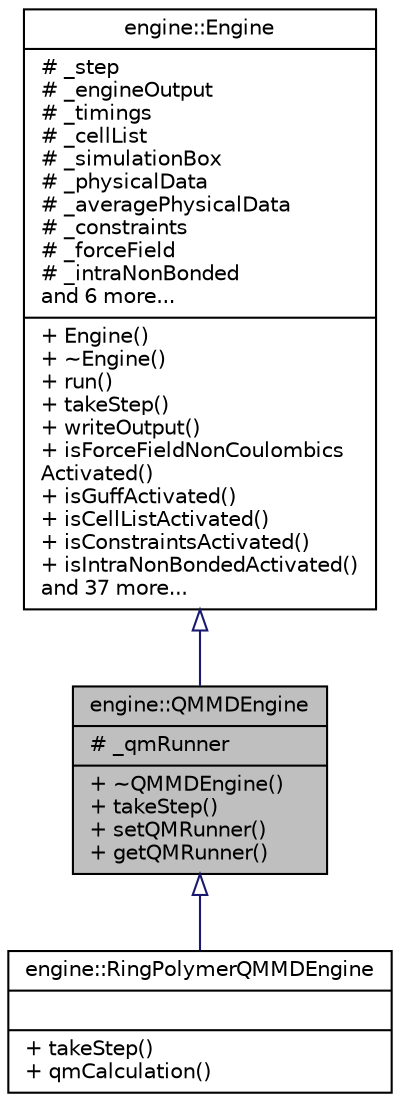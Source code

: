 digraph "engine::QMMDEngine"
{
 // LATEX_PDF_SIZE
  edge [fontname="Helvetica",fontsize="10",labelfontname="Helvetica",labelfontsize="10"];
  node [fontname="Helvetica",fontsize="10",shape=record];
  Node1 [label="{engine::QMMDEngine\n|# _qmRunner\l|+ ~QMMDEngine()\l+ takeStep()\l+ setQMRunner()\l+ getQMRunner()\l}",height=0.2,width=0.4,color="black", fillcolor="grey75", style="filled", fontcolor="black",tooltip="Contains all the information needed to run a QM MD simulation."];
  Node2 -> Node1 [dir="back",color="midnightblue",fontsize="10",style="solid",arrowtail="onormal",fontname="Helvetica"];
  Node2 [label="{engine::Engine\n|# _step\l# _engineOutput\l# _timings\l# _cellList\l# _simulationBox\l# _physicalData\l# _averagePhysicalData\l# _constraints\l# _forceField\l# _intraNonBonded\land 6 more...\l|+ Engine()\l+ ~Engine()\l+ run()\l+ takeStep()\l+ writeOutput()\l+ isForceFieldNonCoulombics\lActivated()\l+ isGuffActivated()\l+ isCellListActivated()\l+ isConstraintsActivated()\l+ isIntraNonBondedActivated()\land 37 more...\l}",height=0.2,width=0.4,color="black", fillcolor="white", style="filled",URL="$classengine_1_1Engine.html",tooltip="Contains all the information needed to run the simulation."];
  Node1 -> Node3 [dir="back",color="midnightblue",fontsize="10",style="solid",arrowtail="onormal",fontname="Helvetica"];
  Node3 [label="{engine::RingPolymerQMMDEngine\n||+ takeStep()\l+ qmCalculation()\l}",height=0.2,width=0.4,color="black", fillcolor="white", style="filled",URL="$classengine_1_1RingPolymerQMMDEngine.html",tooltip=" "];
}
